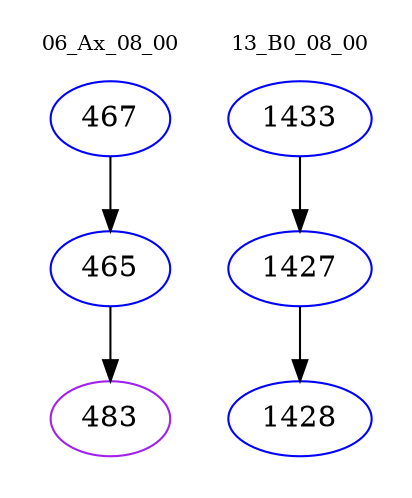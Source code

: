 digraph{
subgraph cluster_0 {
color = white
label = "06_Ax_08_00";
fontsize=10;
T0_467 [label="467", color="blue"]
T0_467 -> T0_465 [color="black"]
T0_465 [label="465", color="blue"]
T0_465 -> T0_483 [color="black"]
T0_483 [label="483", color="purple"]
}
subgraph cluster_1 {
color = white
label = "13_B0_08_00";
fontsize=10;
T1_1433 [label="1433", color="blue"]
T1_1433 -> T1_1427 [color="black"]
T1_1427 [label="1427", color="blue"]
T1_1427 -> T1_1428 [color="black"]
T1_1428 [label="1428", color="blue"]
}
}
